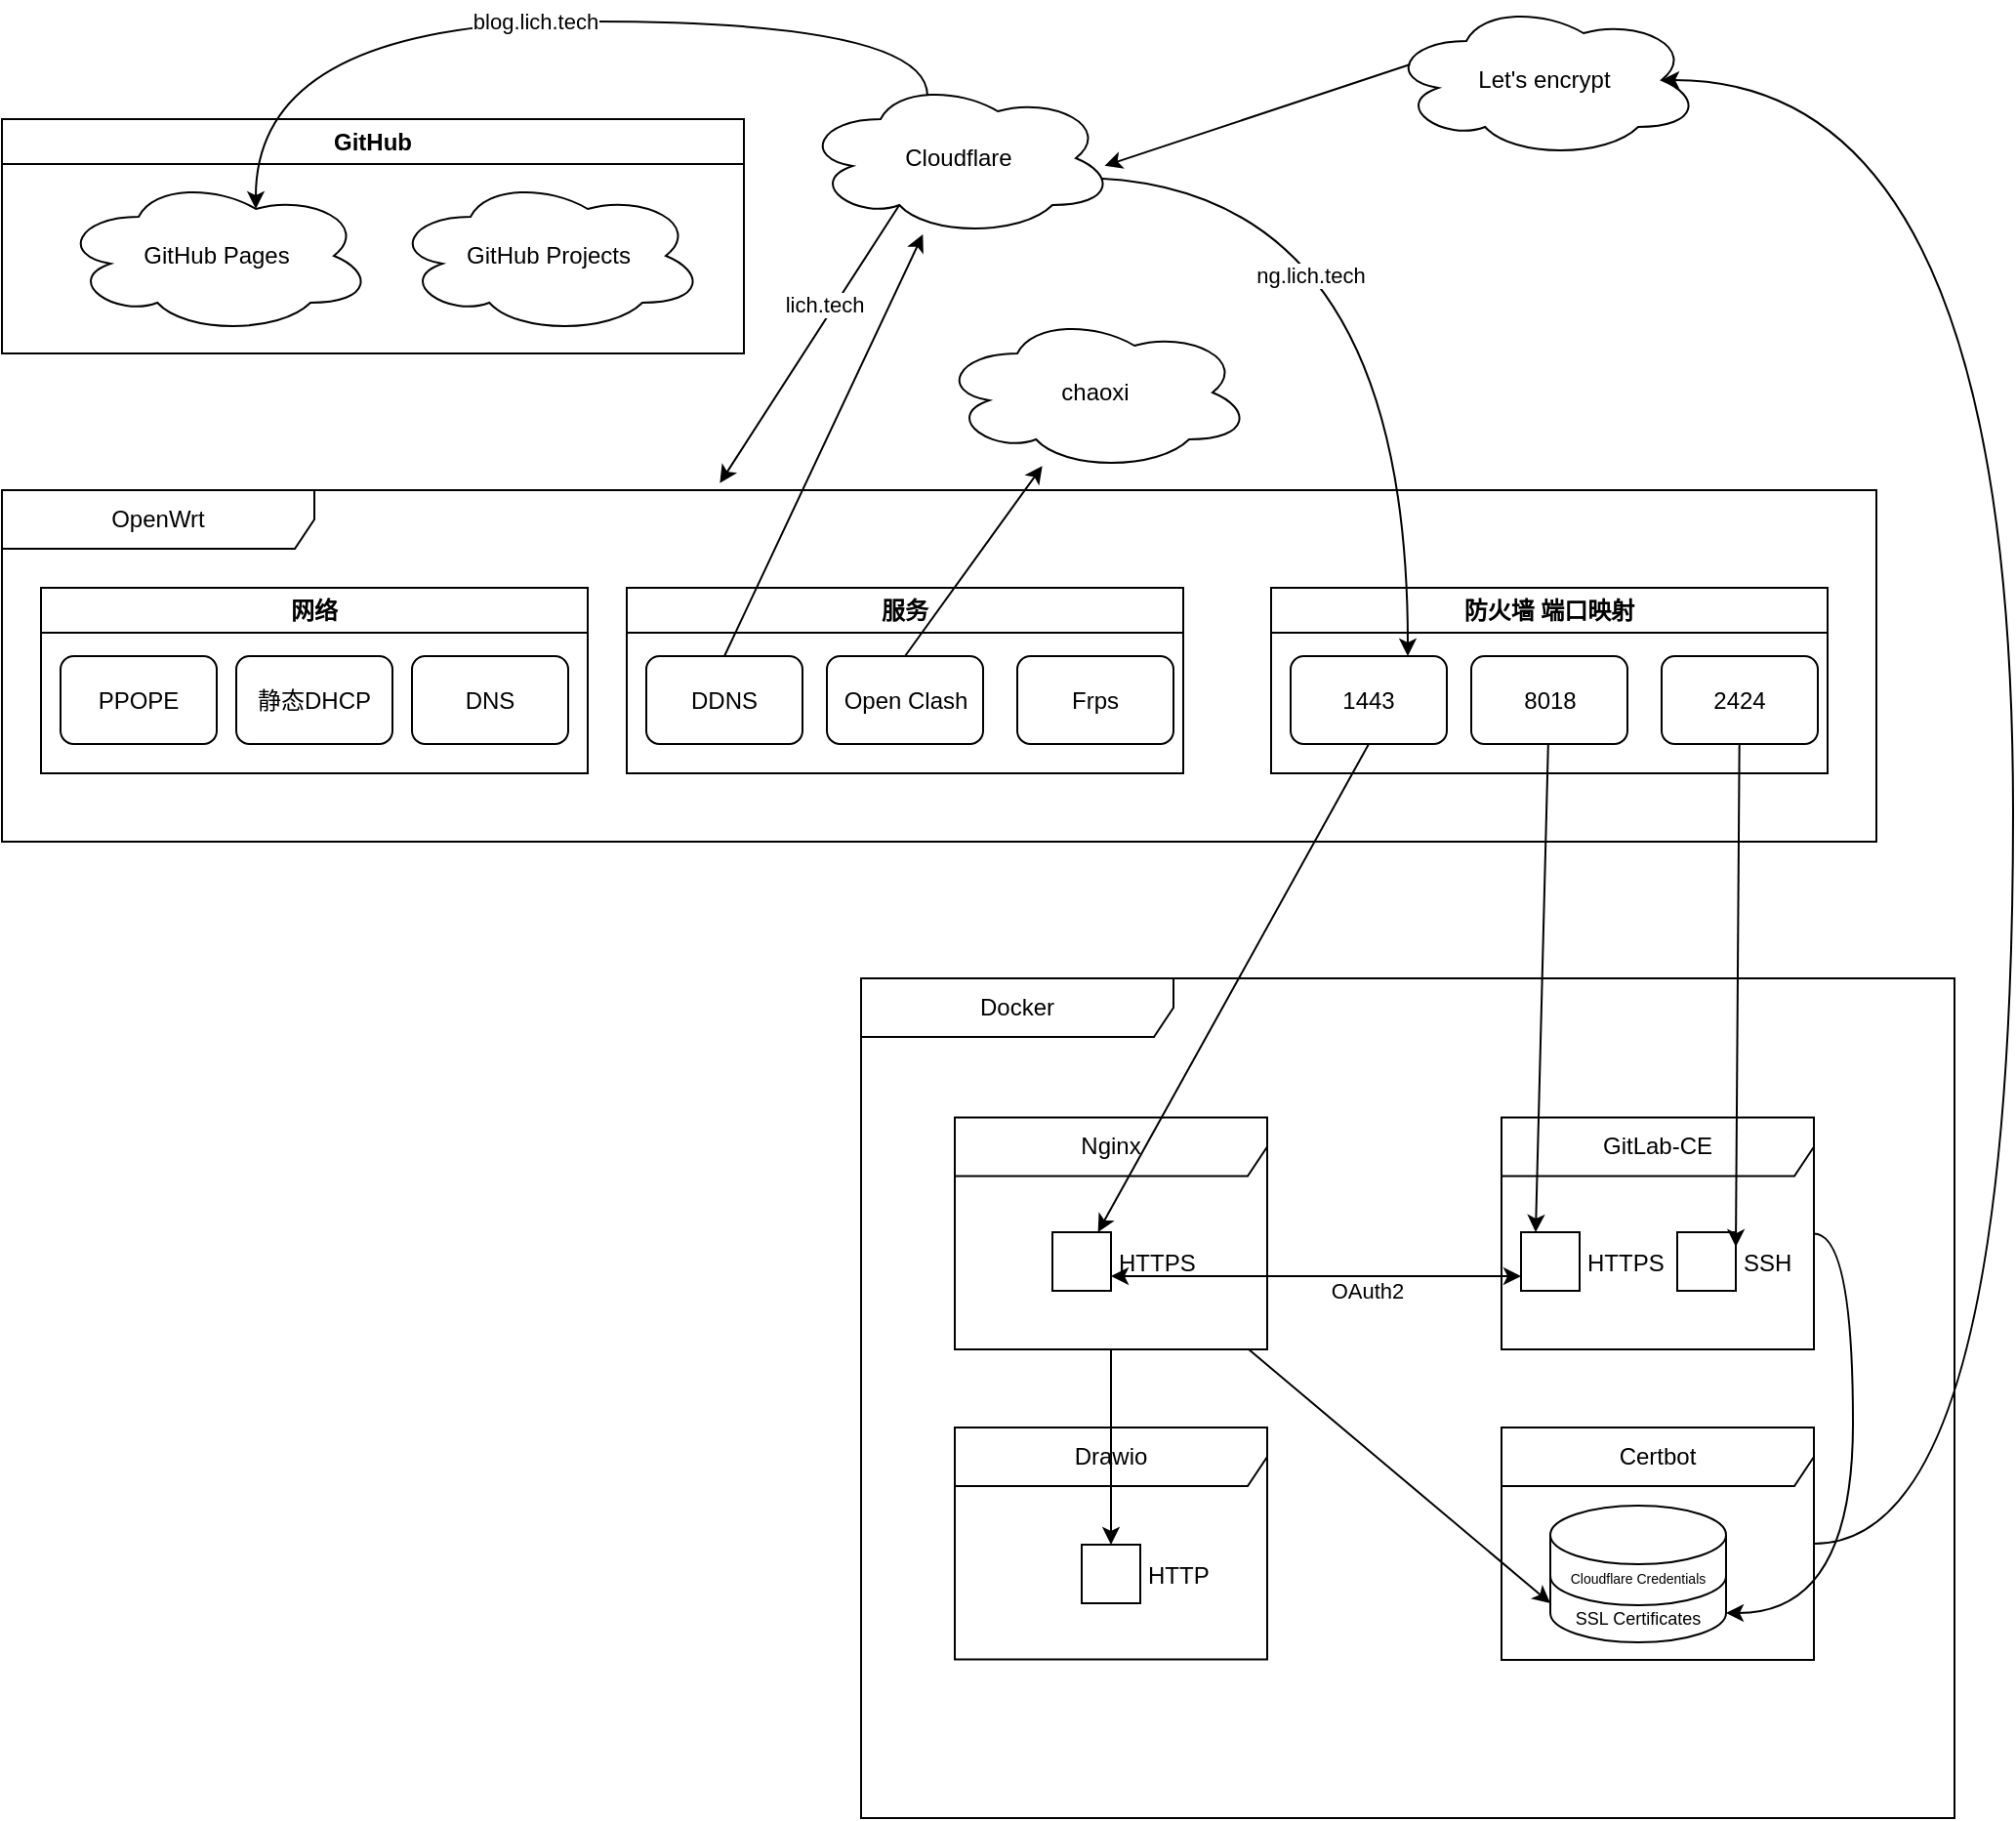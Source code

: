 <mxfile version="24.3.1" type="gitlab">
  <diagram name="第 1 页" id="e-LJE6VTRzdldm77Gw4b">
    <mxGraphModel dx="1618" dy="1400" grid="1" gridSize="10" guides="1" tooltips="1" connect="1" arrows="1" fold="1" page="0" pageScale="1" pageWidth="827" pageHeight="1169" math="0" shadow="0">
      <root>
        <mxCell id="0" />
        <mxCell id="1" parent="0" />
        <mxCell id="TakU2glmTCrqVlv05UEU-4" value="OpenWrt" style="shape=umlFrame;whiteSpace=wrap;html=1;pointerEvents=0;recursiveResize=0;container=1;collapsible=0;width=160;" parent="1" vertex="1">
          <mxGeometry x="40" y="200" width="960" height="180" as="geometry" />
        </mxCell>
        <mxCell id="Hl0JE5hzpCv0qT6t5u4m-25" value="服务" style="swimlane;whiteSpace=wrap;html=1;" parent="TakU2glmTCrqVlv05UEU-4" vertex="1">
          <mxGeometry x="320" y="50" width="285" height="95" as="geometry">
            <mxRectangle x="260" y="45" width="80" height="30" as="alternateBounds" />
          </mxGeometry>
        </mxCell>
        <mxCell id="Hl0JE5hzpCv0qT6t5u4m-29" value="DDNS" style="rounded=1;whiteSpace=wrap;html=1;" parent="Hl0JE5hzpCv0qT6t5u4m-25" vertex="1">
          <mxGeometry x="10" y="35" width="80" height="45" as="geometry" />
        </mxCell>
        <mxCell id="Hl0JE5hzpCv0qT6t5u4m-30" value="Open Clash" style="rounded=1;whiteSpace=wrap;html=1;" parent="Hl0JE5hzpCv0qT6t5u4m-25" vertex="1">
          <mxGeometry x="102.5" y="35" width="80" height="45" as="geometry" />
        </mxCell>
        <mxCell id="Hl0JE5hzpCv0qT6t5u4m-31" value="Frps" style="rounded=1;whiteSpace=wrap;html=1;" parent="Hl0JE5hzpCv0qT6t5u4m-25" vertex="1">
          <mxGeometry x="200" y="35" width="80" height="45" as="geometry" />
        </mxCell>
        <mxCell id="Hl0JE5hzpCv0qT6t5u4m-43" value="防火墙 端口映射" style="swimlane;whiteSpace=wrap;html=1;" parent="TakU2glmTCrqVlv05UEU-4" vertex="1">
          <mxGeometry x="650" y="50" width="285" height="95" as="geometry">
            <mxRectangle x="260" y="45" width="80" height="30" as="alternateBounds" />
          </mxGeometry>
        </mxCell>
        <mxCell id="Hl0JE5hzpCv0qT6t5u4m-44" value="1443" style="rounded=1;whiteSpace=wrap;html=1;" parent="Hl0JE5hzpCv0qT6t5u4m-43" vertex="1">
          <mxGeometry x="10" y="35" width="80" height="45" as="geometry" />
        </mxCell>
        <mxCell id="Hl0JE5hzpCv0qT6t5u4m-45" value="8018" style="rounded=1;whiteSpace=wrap;html=1;" parent="Hl0JE5hzpCv0qT6t5u4m-43" vertex="1">
          <mxGeometry x="102.5" y="35" width="80" height="45" as="geometry" />
        </mxCell>
        <mxCell id="Hl0JE5hzpCv0qT6t5u4m-46" value="2424" style="rounded=1;whiteSpace=wrap;html=1;" parent="Hl0JE5hzpCv0qT6t5u4m-43" vertex="1">
          <mxGeometry x="200" y="35" width="80" height="45" as="geometry" />
        </mxCell>
        <mxCell id="Hl0JE5hzpCv0qT6t5u4m-37" value="网络" style="swimlane;whiteSpace=wrap;html=1;" parent="TakU2glmTCrqVlv05UEU-4" vertex="1">
          <mxGeometry x="20" y="50" width="280" height="95" as="geometry">
            <mxRectangle x="260" y="45" width="80" height="30" as="alternateBounds" />
          </mxGeometry>
        </mxCell>
        <mxCell id="Hl0JE5hzpCv0qT6t5u4m-38" value="PPOPE" style="rounded=1;whiteSpace=wrap;html=1;" parent="Hl0JE5hzpCv0qT6t5u4m-37" vertex="1">
          <mxGeometry x="10" y="35" width="80" height="45" as="geometry" />
        </mxCell>
        <mxCell id="Hl0JE5hzpCv0qT6t5u4m-41" value="静态DHCP" style="rounded=1;whiteSpace=wrap;html=1;" parent="Hl0JE5hzpCv0qT6t5u4m-37" vertex="1">
          <mxGeometry x="100" y="35" width="80" height="45" as="geometry" />
        </mxCell>
        <mxCell id="Hl0JE5hzpCv0qT6t5u4m-42" value="DNS" style="rounded=1;whiteSpace=wrap;html=1;" parent="Hl0JE5hzpCv0qT6t5u4m-37" vertex="1">
          <mxGeometry x="190" y="35" width="80" height="45" as="geometry" />
        </mxCell>
        <mxCell id="dU3ToekAkzbg4amW276X-36" value="ng.lich.tech" style="edgeStyle=orthogonalEdgeStyle;rounded=0;orthogonalLoop=1;jettySize=auto;html=1;exitX=0.8;exitY=0.8;exitDx=0;exitDy=0;exitPerimeter=0;strokeColor=default;align=center;verticalAlign=middle;fontFamily=Helvetica;fontSize=11;fontColor=default;labelBackgroundColor=default;endArrow=classic;curved=1;" edge="1" parent="TakU2glmTCrqVlv05UEU-4" target="Hl0JE5hzpCv0qT6t5u4m-44">
          <mxGeometry x="0.06" y="-50" relative="1" as="geometry">
            <mxPoint x="550" y="-160" as="sourcePoint" />
            <mxPoint x="702" y="66" as="targetPoint" />
            <Array as="points">
              <mxPoint x="720" y="-160" />
            </Array>
            <mxPoint as="offset" />
          </mxGeometry>
        </mxCell>
        <mxCell id="Hl0JE5hzpCv0qT6t5u4m-15" value="GitHub" style="swimlane;whiteSpace=wrap;html=1;" parent="1" vertex="1">
          <mxGeometry x="40" y="10" width="380" height="120" as="geometry">
            <mxRectangle x="100" y="-60" width="80" height="30" as="alternateBounds" />
          </mxGeometry>
        </mxCell>
        <mxCell id="Hl0JE5hzpCv0qT6t5u4m-17" value="GitHub Pages" style="ellipse;shape=cloud;whiteSpace=wrap;html=1;" parent="Hl0JE5hzpCv0qT6t5u4m-15" vertex="1">
          <mxGeometry x="30" y="30" width="160" height="80" as="geometry" />
        </mxCell>
        <mxCell id="Hl0JE5hzpCv0qT6t5u4m-18" value="GitHub Projects" style="ellipse;shape=cloud;whiteSpace=wrap;html=1;" parent="Hl0JE5hzpCv0qT6t5u4m-15" vertex="1">
          <mxGeometry x="200" y="30" width="160" height="80" as="geometry" />
        </mxCell>
        <mxCell id="Hl0JE5hzpCv0qT6t5u4m-22" value="Cloudflare" style="ellipse;shape=cloud;whiteSpace=wrap;html=1;" parent="1" vertex="1">
          <mxGeometry x="450" y="-10" width="160" height="80" as="geometry" />
        </mxCell>
        <mxCell id="Hl0JE5hzpCv0qT6t5u4m-23" value="chaoxi" style="ellipse;shape=cloud;whiteSpace=wrap;html=1;" parent="1" vertex="1">
          <mxGeometry x="520" y="110" width="160" height="80" as="geometry" />
        </mxCell>
        <mxCell id="Hl0JE5hzpCv0qT6t5u4m-34" style="rounded=0;orthogonalLoop=1;jettySize=auto;html=1;exitX=0.5;exitY=0;exitDx=0;exitDy=0;" parent="1" source="Hl0JE5hzpCv0qT6t5u4m-29" target="Hl0JE5hzpCv0qT6t5u4m-22" edge="1">
          <mxGeometry relative="1" as="geometry" />
        </mxCell>
        <mxCell id="Hl0JE5hzpCv0qT6t5u4m-35" value="Let&#39;s encrypt" style="ellipse;shape=cloud;whiteSpace=wrap;html=1;" parent="1" vertex="1">
          <mxGeometry x="750" y="-50" width="160" height="80" as="geometry" />
        </mxCell>
        <mxCell id="Hl0JE5hzpCv0qT6t5u4m-36" style="rounded=0;orthogonalLoop=1;jettySize=auto;html=1;exitX=0.5;exitY=0;exitDx=0;exitDy=0;" parent="1" source="Hl0JE5hzpCv0qT6t5u4m-30" target="Hl0JE5hzpCv0qT6t5u4m-23" edge="1">
          <mxGeometry relative="1" as="geometry" />
        </mxCell>
        <mxCell id="Hl0JE5hzpCv0qT6t5u4m-47" value="Docker" style="shape=umlFrame;whiteSpace=wrap;html=1;pointerEvents=0;recursiveResize=0;container=1;collapsible=0;width=160;" parent="1" vertex="1">
          <mxGeometry x="480" y="450" width="560" height="430" as="geometry" />
        </mxCell>
        <mxCell id="dU3ToekAkzbg4amW276X-7" value="Nginx" style="shape=umlFrame;whiteSpace=wrap;html=1;pointerEvents=0;recursiveResize=0;container=1;collapsible=0;width=160;" vertex="1" parent="Hl0JE5hzpCv0qT6t5u4m-47">
          <mxGeometry x="48" y="71.25" width="160" height="118.75" as="geometry" />
        </mxCell>
        <mxCell id="dU3ToekAkzbg4amW276X-8" value="HTTPS" style="fontStyle=0;labelPosition=right;verticalLabelPosition=middle;align=left;verticalAlign=middle;spacingLeft=2;" vertex="1" parent="dU3ToekAkzbg4amW276X-7">
          <mxGeometry x="50" y="58.75" width="30" height="30" as="geometry" />
        </mxCell>
        <mxCell id="dU3ToekAkzbg4amW276X-9" value="GitLab-CE" style="shape=umlFrame;whiteSpace=wrap;html=1;pointerEvents=0;recursiveResize=0;container=1;collapsible=0;width=160;" vertex="1" parent="Hl0JE5hzpCv0qT6t5u4m-47">
          <mxGeometry x="328" y="71.25" width="160" height="118.75" as="geometry" />
        </mxCell>
        <mxCell id="dU3ToekAkzbg4amW276X-10" value="HTTPS" style="fontStyle=0;labelPosition=right;verticalLabelPosition=middle;align=left;verticalAlign=middle;spacingLeft=2;" vertex="1" parent="dU3ToekAkzbg4amW276X-9">
          <mxGeometry x="10" y="58.75" width="30" height="30" as="geometry" />
        </mxCell>
        <mxCell id="dU3ToekAkzbg4amW276X-12" value="SSH" style="fontStyle=0;labelPosition=right;verticalLabelPosition=middle;align=left;verticalAlign=middle;spacingLeft=2;" vertex="1" parent="dU3ToekAkzbg4amW276X-9">
          <mxGeometry x="90" y="58.75" width="30" height="30" as="geometry" />
        </mxCell>
        <mxCell id="dU3ToekAkzbg4amW276X-19" style="edgeStyle=none;rounded=0;orthogonalLoop=1;jettySize=auto;html=1;strokeColor=default;align=center;verticalAlign=middle;fontFamily=Helvetica;fontSize=11;fontColor=default;labelBackgroundColor=default;endArrow=classic;startArrow=classic;startFill=1;exitX=1;exitY=0.75;exitDx=0;exitDy=0;entryX=0;entryY=0.75;entryDx=0;entryDy=0;" edge="1" parent="Hl0JE5hzpCv0qT6t5u4m-47" source="dU3ToekAkzbg4amW276X-8" target="dU3ToekAkzbg4amW276X-10">
          <mxGeometry relative="1" as="geometry">
            <mxPoint x="108" y="160" as="sourcePoint" />
          </mxGeometry>
        </mxCell>
        <mxCell id="dU3ToekAkzbg4amW276X-20" value="OAuth2" style="edgeLabel;html=1;align=center;verticalAlign=middle;resizable=0;points=[];fontFamily=Helvetica;fontSize=11;fontColor=default;labelBackgroundColor=default;" vertex="1" connectable="0" parent="dU3ToekAkzbg4amW276X-19">
          <mxGeometry x="0.174" relative="1" as="geometry">
            <mxPoint x="7" y="7" as="offset" />
          </mxGeometry>
        </mxCell>
        <mxCell id="dU3ToekAkzbg4amW276X-13" value="Drawio" style="shape=umlFrame;whiteSpace=wrap;html=1;pointerEvents=0;recursiveResize=0;container=1;collapsible=0;width=160;" vertex="1" parent="Hl0JE5hzpCv0qT6t5u4m-47">
          <mxGeometry x="48" y="230" width="160" height="118.75" as="geometry" />
        </mxCell>
        <mxCell id="dU3ToekAkzbg4amW276X-14" value="HTTP" style="fontStyle=0;labelPosition=right;verticalLabelPosition=middle;align=left;verticalAlign=middle;spacingLeft=2;" vertex="1" parent="dU3ToekAkzbg4amW276X-13">
          <mxGeometry x="65" y="60" width="30" height="30" as="geometry" />
        </mxCell>
        <mxCell id="dU3ToekAkzbg4amW276X-21" value="Certbot" style="shape=umlFrame;whiteSpace=wrap;html=1;pointerEvents=0;recursiveResize=0;container=1;collapsible=0;width=160;" vertex="1" parent="Hl0JE5hzpCv0qT6t5u4m-47">
          <mxGeometry x="328" y="230" width="160" height="119" as="geometry" />
        </mxCell>
        <mxCell id="dU3ToekAkzbg4amW276X-24" value="SSL Certificates" style="shape=cylinder3;whiteSpace=wrap;html=1;boundedLbl=1;backgroundOutline=1;size=15;fontFamily=Helvetica;fontSize=9;fontColor=default;labelBackgroundColor=default;" vertex="1" parent="dU3ToekAkzbg4amW276X-21">
          <mxGeometry x="25" y="60" width="90" height="50" as="geometry" />
        </mxCell>
        <mxCell id="dU3ToekAkzbg4amW276X-23" value="Cloudflare Credentials" style="shape=cylinder3;whiteSpace=wrap;html=1;boundedLbl=1;backgroundOutline=1;size=15;fontFamily=Helvetica;fontSize=7;fontColor=default;labelBackgroundColor=default;" vertex="1" parent="dU3ToekAkzbg4amW276X-21">
          <mxGeometry x="25" y="40" width="90" height="51" as="geometry" />
        </mxCell>
        <mxCell id="dU3ToekAkzbg4amW276X-18" style="edgeStyle=none;rounded=0;orthogonalLoop=1;jettySize=auto;html=1;strokeColor=default;align=center;verticalAlign=middle;fontFamily=Helvetica;fontSize=11;fontColor=default;labelBackgroundColor=default;endArrow=classic;" edge="1" parent="Hl0JE5hzpCv0qT6t5u4m-47" source="dU3ToekAkzbg4amW276X-7" target="dU3ToekAkzbg4amW276X-14">
          <mxGeometry relative="1" as="geometry" />
        </mxCell>
        <mxCell id="dU3ToekAkzbg4amW276X-27" style="edgeStyle=none;rounded=0;orthogonalLoop=1;jettySize=auto;html=1;entryX=0;entryY=0;entryDx=0;entryDy=30;entryPerimeter=0;strokeColor=default;align=center;verticalAlign=middle;fontFamily=Helvetica;fontSize=11;fontColor=default;labelBackgroundColor=default;endArrow=classic;" edge="1" parent="Hl0JE5hzpCv0qT6t5u4m-47" source="dU3ToekAkzbg4amW276X-7" target="dU3ToekAkzbg4amW276X-24">
          <mxGeometry relative="1" as="geometry" />
        </mxCell>
        <mxCell id="dU3ToekAkzbg4amW276X-28" style="edgeStyle=orthogonalEdgeStyle;rounded=0;orthogonalLoop=1;jettySize=auto;html=1;entryX=1;entryY=1;entryDx=0;entryDy=-15;entryPerimeter=0;strokeColor=default;align=center;verticalAlign=middle;fontFamily=Helvetica;fontSize=11;fontColor=default;labelBackgroundColor=default;endArrow=classic;curved=1;" edge="1" parent="Hl0JE5hzpCv0qT6t5u4m-47" source="dU3ToekAkzbg4amW276X-9" target="dU3ToekAkzbg4amW276X-24">
          <mxGeometry relative="1" as="geometry">
            <Array as="points">
              <mxPoint x="508" y="131" />
              <mxPoint x="508" y="325" />
            </Array>
          </mxGeometry>
        </mxCell>
        <mxCell id="dU3ToekAkzbg4amW276X-17" style="edgeStyle=none;rounded=0;orthogonalLoop=1;jettySize=auto;html=1;exitX=0.5;exitY=1;exitDx=0;exitDy=0;strokeColor=default;align=center;verticalAlign=middle;fontFamily=Helvetica;fontSize=11;fontColor=default;labelBackgroundColor=default;endArrow=classic;" edge="1" parent="1" source="Hl0JE5hzpCv0qT6t5u4m-44" target="dU3ToekAkzbg4amW276X-8">
          <mxGeometry relative="1" as="geometry" />
        </mxCell>
        <mxCell id="dU3ToekAkzbg4amW276X-25" style="edgeStyle=none;rounded=0;orthogonalLoop=1;jettySize=auto;html=1;strokeColor=default;align=center;verticalAlign=middle;fontFamily=Helvetica;fontSize=11;fontColor=default;labelBackgroundColor=default;endArrow=classic;entryX=0.25;entryY=0;entryDx=0;entryDy=0;" edge="1" parent="1" source="Hl0JE5hzpCv0qT6t5u4m-45" target="dU3ToekAkzbg4amW276X-10">
          <mxGeometry relative="1" as="geometry">
            <mxPoint x="720" y="570" as="targetPoint" />
          </mxGeometry>
        </mxCell>
        <mxCell id="dU3ToekAkzbg4amW276X-26" style="edgeStyle=none;rounded=0;orthogonalLoop=1;jettySize=auto;html=1;entryX=1;entryY=0.25;entryDx=0;entryDy=0;strokeColor=default;align=center;verticalAlign=middle;fontFamily=Helvetica;fontSize=11;fontColor=default;labelBackgroundColor=default;endArrow=classic;" edge="1" parent="1" source="Hl0JE5hzpCv0qT6t5u4m-46" target="dU3ToekAkzbg4amW276X-12">
          <mxGeometry relative="1" as="geometry" />
        </mxCell>
        <mxCell id="dU3ToekAkzbg4amW276X-29" style="edgeStyle=orthogonalEdgeStyle;rounded=0;orthogonalLoop=1;jettySize=auto;html=1;entryX=0.875;entryY=0.5;entryDx=0;entryDy=0;entryPerimeter=0;strokeColor=default;align=center;verticalAlign=middle;fontFamily=Helvetica;fontSize=11;fontColor=default;labelBackgroundColor=default;endArrow=classic;curved=1;" edge="1" parent="1" source="dU3ToekAkzbg4amW276X-21" target="Hl0JE5hzpCv0qT6t5u4m-35">
          <mxGeometry relative="1" as="geometry">
            <Array as="points">
              <mxPoint x="1070" y="740" />
              <mxPoint x="1070" y="-10" />
            </Array>
          </mxGeometry>
        </mxCell>
        <mxCell id="dU3ToekAkzbg4amW276X-32" style="edgeStyle=none;rounded=0;orthogonalLoop=1;jettySize=auto;html=1;exitX=0.07;exitY=0.4;exitDx=0;exitDy=0;exitPerimeter=0;entryX=0.967;entryY=0.549;entryDx=0;entryDy=0;entryPerimeter=0;strokeColor=default;align=center;verticalAlign=middle;fontFamily=Helvetica;fontSize=11;fontColor=default;labelBackgroundColor=default;endArrow=classic;" edge="1" parent="1" source="Hl0JE5hzpCv0qT6t5u4m-35" target="Hl0JE5hzpCv0qT6t5u4m-22">
          <mxGeometry relative="1" as="geometry" />
        </mxCell>
        <mxCell id="dU3ToekAkzbg4amW276X-33" style="edgeStyle=none;rounded=0;orthogonalLoop=1;jettySize=auto;html=1;exitX=0.31;exitY=0.8;exitDx=0;exitDy=0;exitPerimeter=0;entryX=0.383;entryY=-0.02;entryDx=0;entryDy=0;entryPerimeter=0;strokeColor=default;align=center;verticalAlign=middle;fontFamily=Helvetica;fontSize=11;fontColor=default;labelBackgroundColor=default;endArrow=classic;" edge="1" parent="1" source="Hl0JE5hzpCv0qT6t5u4m-22" target="TakU2glmTCrqVlv05UEU-4">
          <mxGeometry relative="1" as="geometry" />
        </mxCell>
        <mxCell id="dU3ToekAkzbg4amW276X-35" value="lich.tech" style="edgeLabel;html=1;align=center;verticalAlign=middle;resizable=0;points=[];fontFamily=Helvetica;fontSize=11;fontColor=default;labelBackgroundColor=default;" vertex="1" connectable="0" parent="dU3ToekAkzbg4amW276X-33">
          <mxGeometry x="-0.253" y="-5" relative="1" as="geometry">
            <mxPoint as="offset" />
          </mxGeometry>
        </mxCell>
        <mxCell id="dU3ToekAkzbg4amW276X-34" value="blog.lich.tech" style="edgeStyle=orthogonalEdgeStyle;rounded=0;orthogonalLoop=1;jettySize=auto;html=1;exitX=0.4;exitY=0.1;exitDx=0;exitDy=0;exitPerimeter=0;entryX=0.625;entryY=0.2;entryDx=0;entryDy=0;entryPerimeter=0;strokeColor=default;align=center;verticalAlign=middle;fontFamily=Helvetica;fontSize=11;fontColor=default;labelBackgroundColor=default;endArrow=classic;curved=1;" edge="1" parent="1" source="Hl0JE5hzpCv0qT6t5u4m-22" target="Hl0JE5hzpCv0qT6t5u4m-17">
          <mxGeometry relative="1" as="geometry">
            <Array as="points">
              <mxPoint x="514" y="-40" />
              <mxPoint x="170" y="-40" />
            </Array>
          </mxGeometry>
        </mxCell>
      </root>
    </mxGraphModel>
  </diagram>
</mxfile>
